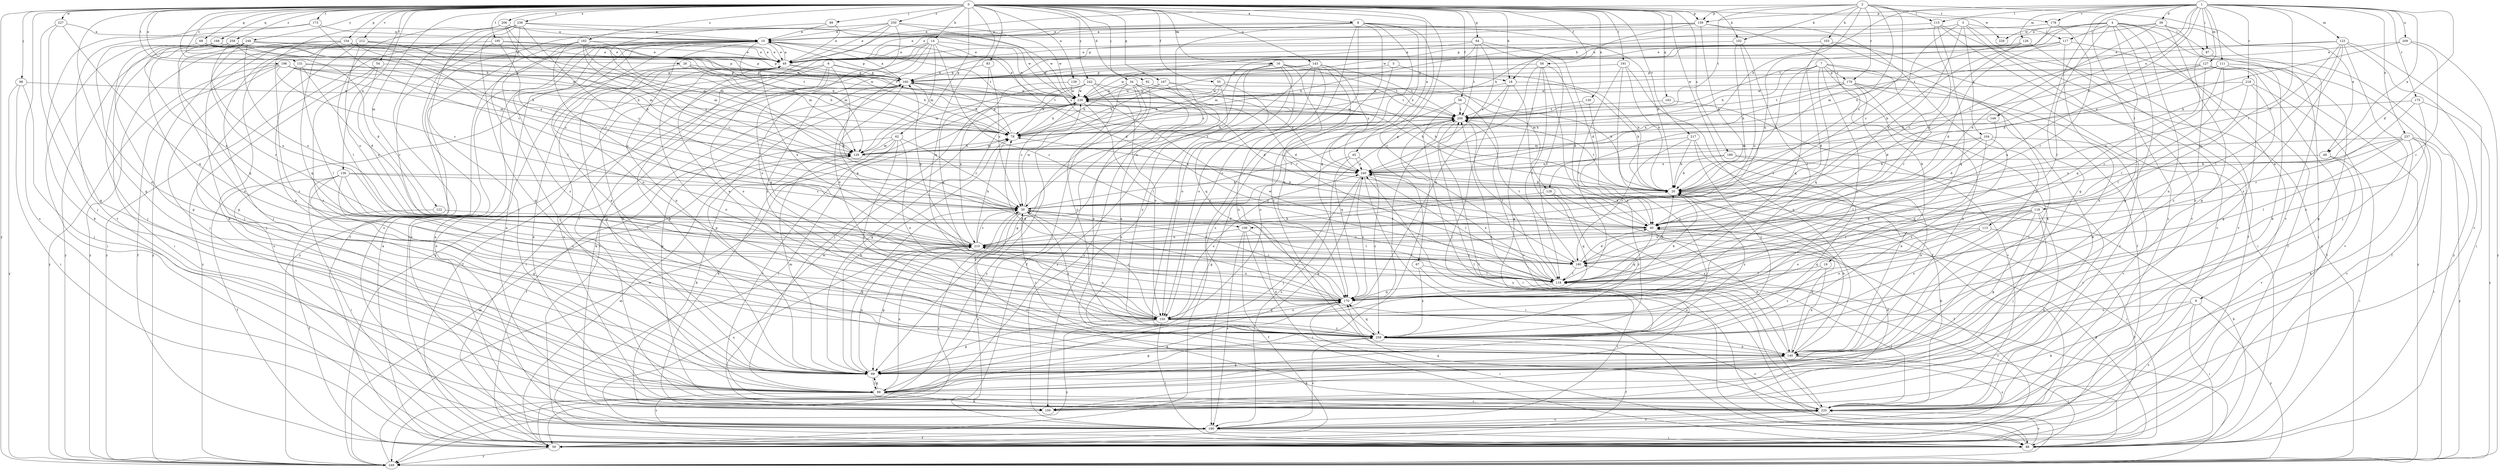 strict digraph  {
0;
1;
2;
3;
4;
5;
6;
7;
8;
9;
10;
14;
16;
18;
19;
20;
26;
30;
34;
39;
40;
45;
48;
49;
54;
55;
56;
58;
59;
62;
64;
67;
68;
69;
78;
83;
87;
88;
89;
92;
98;
99;
102;
103;
104;
106;
109;
111;
113;
115;
117;
118;
119;
122;
123;
126;
127;
128;
129;
130;
131;
136;
139;
140;
143;
149;
150;
154;
159;
160;
163;
167;
168;
170;
173;
175;
178;
179;
180;
182;
189;
190;
191;
195;
196;
200;
206;
209;
210;
212;
217;
218;
220;
227;
229;
230;
236;
237;
240;
242;
248;
249;
250;
258;
259;
0 -> 8  [label=a];
0 -> 14  [label=b];
0 -> 16  [label=b];
0 -> 18  [label=b];
0 -> 26  [label=c];
0 -> 34  [label=d];
0 -> 45  [label=e];
0 -> 54  [label=f];
0 -> 55  [label=f];
0 -> 56  [label=f];
0 -> 58  [label=f];
0 -> 62  [label=g];
0 -> 64  [label=g];
0 -> 67  [label=g];
0 -> 68  [label=g];
0 -> 69  [label=g];
0 -> 78  [label=h];
0 -> 83  [label=i];
0 -> 89  [label=j];
0 -> 92  [label=j];
0 -> 98  [label=j];
0 -> 102  [label=k];
0 -> 122  [label=m];
0 -> 130  [label=n];
0 -> 131  [label=n];
0 -> 136  [label=n];
0 -> 139  [label=n];
0 -> 143  [label=o];
0 -> 154  [label=p];
0 -> 159  [label=p];
0 -> 163  [label=q];
0 -> 167  [label=q];
0 -> 168  [label=q];
0 -> 170  [label=q];
0 -> 173  [label=r];
0 -> 182  [label=s];
0 -> 189  [label=s];
0 -> 190  [label=s];
0 -> 191  [label=t];
0 -> 195  [label=t];
0 -> 196  [label=t];
0 -> 206  [label=u];
0 -> 212  [label=v];
0 -> 217  [label=v];
0 -> 227  [label=w];
0 -> 229  [label=w];
0 -> 236  [label=x];
0 -> 242  [label=y];
0 -> 248  [label=y];
0 -> 249  [label=y];
0 -> 250  [label=z];
0 -> 258  [label=z];
0 -> 259  [label=z];
1 -> 30  [label=c];
1 -> 39  [label=d];
1 -> 40  [label=d];
1 -> 48  [label=e];
1 -> 69  [label=g];
1 -> 78  [label=h];
1 -> 87  [label=i];
1 -> 111  [label=l];
1 -> 113  [label=l];
1 -> 115  [label=l];
1 -> 123  [label=m];
1 -> 126  [label=m];
1 -> 127  [label=m];
1 -> 149  [label=o];
1 -> 159  [label=p];
1 -> 175  [label=r];
1 -> 178  [label=r];
1 -> 190  [label=s];
1 -> 209  [label=u];
1 -> 218  [label=v];
1 -> 237  [label=x];
1 -> 240  [label=x];
2 -> 30  [label=c];
2 -> 48  [label=e];
2 -> 49  [label=e];
2 -> 102  [label=k];
2 -> 103  [label=k];
2 -> 115  [label=l];
2 -> 128  [label=m];
2 -> 159  [label=p];
2 -> 178  [label=r];
2 -> 179  [label=r];
2 -> 200  [label=t];
2 -> 210  [label=u];
3 -> 18  [label=b];
3 -> 30  [label=c];
3 -> 59  [label=f];
3 -> 104  [label=k];
3 -> 106  [label=k];
3 -> 117  [label=l];
3 -> 220  [label=v];
4 -> 9  [label=a];
4 -> 69  [label=g];
4 -> 87  [label=i];
4 -> 88  [label=i];
4 -> 117  [label=l];
4 -> 118  [label=l];
4 -> 119  [label=l];
4 -> 140  [label=n];
4 -> 200  [label=t];
4 -> 229  [label=w];
4 -> 230  [label=w];
5 -> 128  [label=m];
5 -> 160  [label=p];
5 -> 259  [label=z];
6 -> 18  [label=b];
6 -> 69  [label=g];
6 -> 106  [label=k];
6 -> 150  [label=o];
6 -> 160  [label=p];
6 -> 170  [label=q];
6 -> 220  [label=v];
7 -> 19  [label=b];
7 -> 20  [label=b];
7 -> 40  [label=d];
7 -> 78  [label=h];
7 -> 109  [label=k];
7 -> 150  [label=o];
7 -> 170  [label=q];
7 -> 179  [label=r];
7 -> 180  [label=r];
8 -> 10  [label=a];
8 -> 20  [label=b];
8 -> 30  [label=c];
8 -> 49  [label=e];
8 -> 59  [label=f];
8 -> 150  [label=o];
8 -> 170  [label=q];
8 -> 180  [label=r];
8 -> 190  [label=s];
8 -> 240  [label=x];
9 -> 88  [label=i];
9 -> 109  [label=k];
9 -> 150  [label=o];
9 -> 190  [label=s];
9 -> 249  [label=y];
10 -> 49  [label=e];
10 -> 129  [label=m];
10 -> 140  [label=n];
10 -> 150  [label=o];
10 -> 160  [label=p];
10 -> 190  [label=s];
10 -> 200  [label=t];
10 -> 259  [label=z];
14 -> 40  [label=d];
14 -> 49  [label=e];
14 -> 88  [label=i];
14 -> 129  [label=m];
14 -> 150  [label=o];
14 -> 180  [label=r];
14 -> 230  [label=w];
14 -> 249  [label=y];
14 -> 259  [label=z];
16 -> 20  [label=b];
16 -> 109  [label=k];
16 -> 150  [label=o];
16 -> 160  [label=p];
16 -> 170  [label=q];
16 -> 200  [label=t];
16 -> 249  [label=y];
16 -> 259  [label=z];
18 -> 20  [label=b];
18 -> 99  [label=j];
18 -> 200  [label=t];
18 -> 230  [label=w];
18 -> 249  [label=y];
19 -> 119  [label=l];
19 -> 140  [label=n];
19 -> 259  [label=z];
20 -> 30  [label=c];
20 -> 88  [label=i];
20 -> 200  [label=t];
20 -> 259  [label=z];
26 -> 78  [label=h];
26 -> 160  [label=p];
26 -> 190  [label=s];
26 -> 230  [label=w];
30 -> 40  [label=d];
30 -> 69  [label=g];
30 -> 119  [label=l];
30 -> 190  [label=s];
30 -> 200  [label=t];
30 -> 220  [label=v];
30 -> 230  [label=w];
30 -> 259  [label=z];
34 -> 20  [label=b];
34 -> 40  [label=d];
34 -> 69  [label=g];
34 -> 78  [label=h];
34 -> 99  [label=j];
34 -> 140  [label=n];
34 -> 230  [label=w];
34 -> 240  [label=x];
34 -> 249  [label=y];
39 -> 10  [label=a];
39 -> 40  [label=d];
39 -> 69  [label=g];
39 -> 109  [label=k];
39 -> 160  [label=p];
39 -> 220  [label=v];
40 -> 78  [label=h];
40 -> 140  [label=n];
40 -> 170  [label=q];
40 -> 210  [label=u];
40 -> 240  [label=x];
45 -> 69  [label=g];
45 -> 190  [label=s];
45 -> 240  [label=x];
45 -> 259  [label=z];
48 -> 88  [label=i];
48 -> 220  [label=v];
48 -> 240  [label=x];
49 -> 10  [label=a];
49 -> 69  [label=g];
49 -> 78  [label=h];
49 -> 140  [label=n];
49 -> 160  [label=p];
54 -> 160  [label=p];
54 -> 210  [label=u];
54 -> 249  [label=y];
54 -> 259  [label=z];
55 -> 20  [label=b];
55 -> 78  [label=h];
55 -> 170  [label=q];
55 -> 230  [label=w];
55 -> 259  [label=z];
56 -> 150  [label=o];
56 -> 200  [label=t];
56 -> 220  [label=v];
56 -> 249  [label=y];
58 -> 40  [label=d];
58 -> 69  [label=g];
58 -> 119  [label=l];
58 -> 160  [label=p];
58 -> 170  [label=q];
58 -> 259  [label=z];
59 -> 10  [label=a];
59 -> 30  [label=c];
59 -> 129  [label=m];
59 -> 249  [label=y];
62 -> 30  [label=c];
62 -> 59  [label=f];
62 -> 109  [label=k];
62 -> 129  [label=m];
62 -> 150  [label=o];
62 -> 220  [label=v];
62 -> 259  [label=z];
64 -> 40  [label=d];
64 -> 49  [label=e];
64 -> 119  [label=l];
64 -> 129  [label=m];
64 -> 200  [label=t];
64 -> 230  [label=w];
64 -> 240  [label=x];
67 -> 119  [label=l];
67 -> 190  [label=s];
67 -> 259  [label=z];
68 -> 49  [label=e];
68 -> 78  [label=h];
68 -> 150  [label=o];
68 -> 160  [label=p];
69 -> 49  [label=e];
69 -> 78  [label=h];
69 -> 99  [label=j];
69 -> 129  [label=m];
69 -> 160  [label=p];
69 -> 210  [label=u];
78 -> 129  [label=m];
78 -> 160  [label=p];
83 -> 30  [label=c];
83 -> 160  [label=p];
83 -> 170  [label=q];
87 -> 170  [label=q];
87 -> 249  [label=y];
88 -> 20  [label=b];
88 -> 40  [label=d];
88 -> 180  [label=r];
88 -> 220  [label=v];
88 -> 240  [label=x];
89 -> 10  [label=a];
89 -> 49  [label=e];
89 -> 129  [label=m];
92 -> 20  [label=b];
92 -> 59  [label=f];
92 -> 230  [label=w];
98 -> 88  [label=i];
98 -> 99  [label=j];
98 -> 230  [label=w];
98 -> 249  [label=y];
99 -> 40  [label=d];
99 -> 69  [label=g];
99 -> 109  [label=k];
99 -> 170  [label=q];
99 -> 190  [label=s];
99 -> 200  [label=t];
99 -> 210  [label=u];
99 -> 220  [label=v];
102 -> 20  [label=b];
102 -> 49  [label=e];
102 -> 119  [label=l];
102 -> 210  [label=u];
103 -> 49  [label=e];
103 -> 59  [label=f];
103 -> 78  [label=h];
103 -> 88  [label=i];
103 -> 170  [label=q];
104 -> 20  [label=b];
104 -> 119  [label=l];
104 -> 129  [label=m];
104 -> 170  [label=q];
104 -> 220  [label=v];
104 -> 259  [label=z];
106 -> 59  [label=f];
106 -> 88  [label=i];
106 -> 140  [label=n];
106 -> 190  [label=s];
106 -> 210  [label=u];
109 -> 230  [label=w];
111 -> 20  [label=b];
111 -> 59  [label=f];
111 -> 69  [label=g];
111 -> 119  [label=l];
111 -> 160  [label=p];
111 -> 180  [label=r];
111 -> 230  [label=w];
113 -> 59  [label=f];
113 -> 150  [label=o];
113 -> 170  [label=q];
113 -> 210  [label=u];
115 -> 10  [label=a];
115 -> 40  [label=d];
115 -> 170  [label=q];
115 -> 190  [label=s];
115 -> 249  [label=y];
117 -> 20  [label=b];
117 -> 40  [label=d];
117 -> 49  [label=e];
117 -> 59  [label=f];
117 -> 140  [label=n];
118 -> 40  [label=d];
118 -> 69  [label=g];
118 -> 99  [label=j];
118 -> 109  [label=k];
118 -> 150  [label=o];
118 -> 180  [label=r];
118 -> 259  [label=z];
119 -> 20  [label=b];
119 -> 170  [label=q];
119 -> 200  [label=t];
119 -> 230  [label=w];
119 -> 240  [label=x];
122 -> 40  [label=d];
122 -> 59  [label=f];
123 -> 49  [label=e];
123 -> 88  [label=i];
123 -> 99  [label=j];
123 -> 119  [label=l];
123 -> 200  [label=t];
123 -> 210  [label=u];
123 -> 220  [label=v];
123 -> 259  [label=z];
126 -> 30  [label=c];
126 -> 49  [label=e];
126 -> 160  [label=p];
126 -> 220  [label=v];
127 -> 20  [label=b];
127 -> 59  [label=f];
127 -> 69  [label=g];
127 -> 160  [label=p];
127 -> 210  [label=u];
127 -> 249  [label=y];
127 -> 259  [label=z];
128 -> 30  [label=c];
128 -> 59  [label=f];
128 -> 170  [label=q];
128 -> 259  [label=z];
129 -> 78  [label=h];
129 -> 109  [label=k];
129 -> 200  [label=t];
129 -> 240  [label=x];
130 -> 200  [label=t];
130 -> 259  [label=z];
131 -> 40  [label=d];
131 -> 78  [label=h];
131 -> 99  [label=j];
131 -> 119  [label=l];
131 -> 160  [label=p];
136 -> 20  [label=b];
136 -> 30  [label=c];
136 -> 59  [label=f];
136 -> 69  [label=g];
136 -> 88  [label=i];
136 -> 119  [label=l];
136 -> 150  [label=o];
139 -> 210  [label=u];
139 -> 230  [label=w];
140 -> 10  [label=a];
140 -> 20  [label=b];
140 -> 30  [label=c];
140 -> 40  [label=d];
140 -> 69  [label=g];
140 -> 88  [label=i];
140 -> 109  [label=k];
140 -> 190  [label=s];
140 -> 200  [label=t];
143 -> 140  [label=n];
143 -> 150  [label=o];
143 -> 160  [label=p];
143 -> 180  [label=r];
143 -> 200  [label=t];
143 -> 210  [label=u];
143 -> 230  [label=w];
143 -> 240  [label=x];
149 -> 40  [label=d];
149 -> 78  [label=h];
150 -> 30  [label=c];
150 -> 49  [label=e];
150 -> 69  [label=g];
150 -> 88  [label=i];
150 -> 170  [label=q];
150 -> 200  [label=t];
150 -> 210  [label=u];
150 -> 240  [label=x];
150 -> 249  [label=y];
150 -> 259  [label=z];
154 -> 30  [label=c];
154 -> 49  [label=e];
154 -> 99  [label=j];
154 -> 129  [label=m];
154 -> 170  [label=q];
154 -> 200  [label=t];
154 -> 249  [label=y];
159 -> 10  [label=a];
159 -> 20  [label=b];
159 -> 49  [label=e];
159 -> 78  [label=h];
159 -> 109  [label=k];
159 -> 140  [label=n];
159 -> 160  [label=p];
160 -> 10  [label=a];
160 -> 59  [label=f];
160 -> 78  [label=h];
160 -> 88  [label=i];
160 -> 109  [label=k];
160 -> 200  [label=t];
160 -> 230  [label=w];
163 -> 200  [label=t];
163 -> 220  [label=v];
167 -> 78  [label=h];
167 -> 140  [label=n];
167 -> 190  [label=s];
167 -> 200  [label=t];
167 -> 230  [label=w];
168 -> 49  [label=e];
168 -> 88  [label=i];
168 -> 160  [label=p];
168 -> 210  [label=u];
170 -> 20  [label=b];
170 -> 30  [label=c];
170 -> 78  [label=h];
170 -> 88  [label=i];
170 -> 150  [label=o];
170 -> 210  [label=u];
170 -> 240  [label=x];
173 -> 10  [label=a];
173 -> 30  [label=c];
173 -> 109  [label=k];
173 -> 220  [label=v];
175 -> 150  [label=o];
175 -> 180  [label=r];
175 -> 200  [label=t];
175 -> 249  [label=y];
178 -> 10  [label=a];
178 -> 180  [label=r];
178 -> 240  [label=x];
179 -> 40  [label=d];
179 -> 99  [label=j];
179 -> 140  [label=n];
179 -> 200  [label=t];
179 -> 220  [label=v];
179 -> 230  [label=w];
179 -> 240  [label=x];
180 -> 40  [label=d];
180 -> 119  [label=l];
180 -> 160  [label=p];
180 -> 200  [label=t];
182 -> 30  [label=c];
182 -> 49  [label=e];
182 -> 99  [label=j];
182 -> 129  [label=m];
182 -> 210  [label=u];
182 -> 240  [label=x];
182 -> 249  [label=y];
189 -> 20  [label=b];
189 -> 140  [label=n];
189 -> 220  [label=v];
189 -> 240  [label=x];
190 -> 10  [label=a];
190 -> 49  [label=e];
190 -> 59  [label=f];
190 -> 88  [label=i];
190 -> 210  [label=u];
190 -> 220  [label=v];
190 -> 259  [label=z];
191 -> 20  [label=b];
191 -> 59  [label=f];
191 -> 119  [label=l];
191 -> 140  [label=n];
191 -> 160  [label=p];
195 -> 30  [label=c];
195 -> 49  [label=e];
195 -> 160  [label=p];
195 -> 180  [label=r];
195 -> 249  [label=y];
196 -> 30  [label=c];
196 -> 59  [label=f];
196 -> 78  [label=h];
196 -> 99  [label=j];
196 -> 129  [label=m];
196 -> 160  [label=p];
196 -> 230  [label=w];
196 -> 249  [label=y];
200 -> 78  [label=h];
200 -> 88  [label=i];
200 -> 170  [label=q];
200 -> 230  [label=w];
206 -> 10  [label=a];
206 -> 20  [label=b];
206 -> 109  [label=k];
206 -> 119  [label=l];
206 -> 129  [label=m];
206 -> 230  [label=w];
209 -> 49  [label=e];
209 -> 180  [label=r];
209 -> 240  [label=x];
209 -> 249  [label=y];
210 -> 20  [label=b];
210 -> 30  [label=c];
210 -> 49  [label=e];
210 -> 69  [label=g];
210 -> 78  [label=h];
210 -> 119  [label=l];
210 -> 160  [label=p];
210 -> 180  [label=r];
212 -> 49  [label=e];
212 -> 99  [label=j];
212 -> 129  [label=m];
212 -> 140  [label=n];
212 -> 200  [label=t];
212 -> 210  [label=u];
212 -> 249  [label=y];
212 -> 259  [label=z];
217 -> 20  [label=b];
217 -> 129  [label=m];
217 -> 140  [label=n];
217 -> 180  [label=r];
217 -> 259  [label=z];
218 -> 78  [label=h];
218 -> 119  [label=l];
218 -> 150  [label=o];
218 -> 220  [label=v];
218 -> 230  [label=w];
220 -> 10  [label=a];
220 -> 20  [label=b];
220 -> 49  [label=e];
220 -> 119  [label=l];
220 -> 160  [label=p];
220 -> 170  [label=q];
220 -> 190  [label=s];
220 -> 200  [label=t];
227 -> 10  [label=a];
227 -> 69  [label=g];
227 -> 99  [label=j];
227 -> 170  [label=q];
230 -> 10  [label=a];
230 -> 30  [label=c];
230 -> 69  [label=g];
230 -> 78  [label=h];
230 -> 88  [label=i];
230 -> 119  [label=l];
230 -> 200  [label=t];
236 -> 10  [label=a];
236 -> 30  [label=c];
236 -> 69  [label=g];
236 -> 88  [label=i];
236 -> 99  [label=j];
236 -> 119  [label=l];
236 -> 190  [label=s];
236 -> 230  [label=w];
237 -> 20  [label=b];
237 -> 30  [label=c];
237 -> 88  [label=i];
237 -> 109  [label=k];
237 -> 119  [label=l];
237 -> 129  [label=m];
237 -> 220  [label=v];
237 -> 249  [label=y];
240 -> 20  [label=b];
240 -> 69  [label=g];
240 -> 88  [label=i];
240 -> 99  [label=j];
240 -> 119  [label=l];
242 -> 40  [label=d];
242 -> 78  [label=h];
242 -> 99  [label=j];
242 -> 129  [label=m];
242 -> 150  [label=o];
242 -> 230  [label=w];
242 -> 259  [label=z];
248 -> 49  [label=e];
248 -> 69  [label=g];
248 -> 78  [label=h];
248 -> 88  [label=i];
248 -> 170  [label=q];
248 -> 180  [label=r];
248 -> 210  [label=u];
248 -> 230  [label=w];
248 -> 249  [label=y];
248 -> 259  [label=z];
249 -> 129  [label=m];
249 -> 230  [label=w];
250 -> 10  [label=a];
250 -> 49  [label=e];
250 -> 59  [label=f];
250 -> 150  [label=o];
250 -> 220  [label=v];
250 -> 230  [label=w];
250 -> 240  [label=x];
258 -> 40  [label=d];
258 -> 49  [label=e];
258 -> 69  [label=g];
258 -> 99  [label=j];
258 -> 210  [label=u];
258 -> 240  [label=x];
259 -> 59  [label=f];
259 -> 69  [label=g];
259 -> 140  [label=n];
259 -> 170  [label=q];
259 -> 220  [label=v];
}
